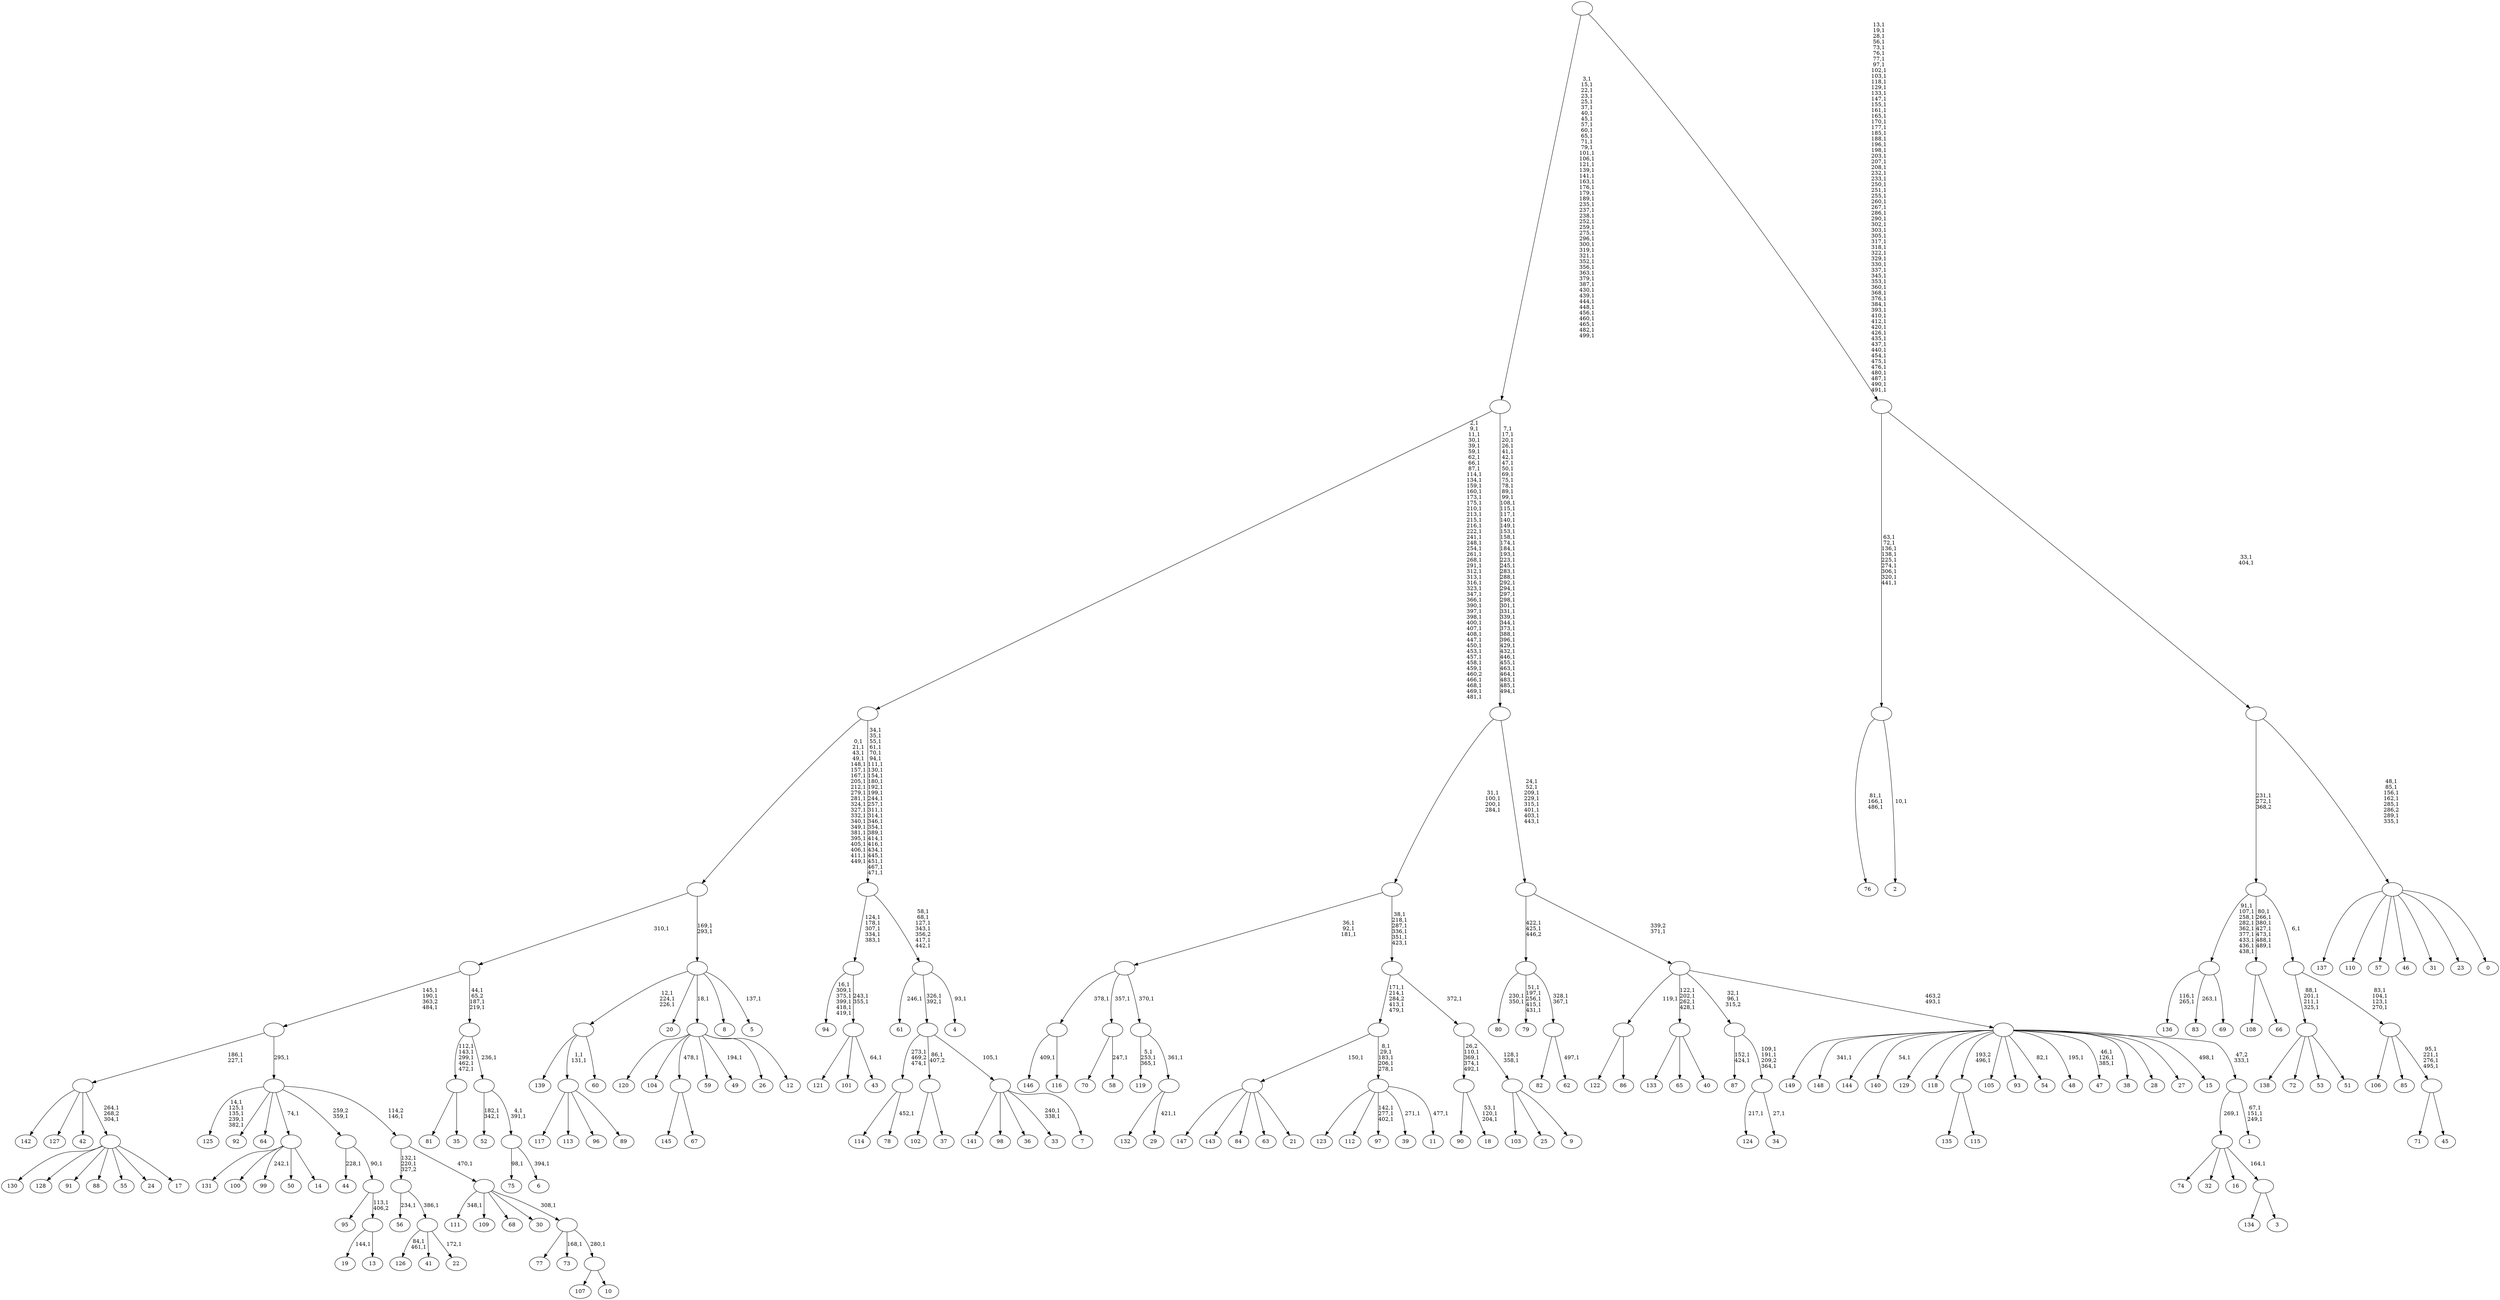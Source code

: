 digraph T {
	650 [label="149"]
	649 [label="148"]
	647 [label="147"]
	646 [label="146"]
	644 [label="145"]
	643 [label="144"]
	642 [label="143"]
	641 [label="142"]
	640 [label="141"]
	639 [label="140"]
	637 [label="139"]
	636 [label="138"]
	635 [label="137"]
	634 [label="136"]
	631 [label="135"]
	630 [label="134"]
	629 [label="133"]
	628 [label="132"]
	627 [label="131"]
	626 [label="130"]
	625 [label="129"]
	624 [label="128"]
	623 [label="127"]
	622 [label="126"]
	619 [label="125"]
	613 [label="124"]
	611 [label="123"]
	610 [label="122"]
	609 [label="121"]
	608 [label="120"]
	607 [label="119"]
	603 [label="118"]
	602 [label="117"]
	601 [label="116"]
	600 [label=""]
	599 [label="115"]
	598 [label=""]
	597 [label="114"]
	596 [label="113"]
	595 [label="112"]
	594 [label="111"]
	592 [label="110"]
	591 [label="109"]
	590 [label="108"]
	589 [label="107"]
	588 [label="106"]
	587 [label="105"]
	586 [label="104"]
	585 [label="103"]
	584 [label="102"]
	583 [label="101"]
	582 [label="100"]
	581 [label="99"]
	579 [label="98"]
	578 [label="97"]
	574 [label="96"]
	573 [label="95"]
	572 [label="94"]
	565 [label="93"]
	564 [label="92"]
	563 [label="91"]
	562 [label="90"]
	561 [label="89"]
	560 [label=""]
	558 [label="88"]
	557 [label="87"]
	554 [label="86"]
	553 [label=""]
	552 [label="85"]
	551 [label="84"]
	550 [label="83"]
	548 [label="82"]
	547 [label="81"]
	546 [label="80"]
	543 [label="79"]
	537 [label="78"]
	535 [label=""]
	533 [label="77"]
	532 [label="76"]
	528 [label="75"]
	526 [label="74"]
	525 [label="73"]
	523 [label="72"]
	522 [label="71"]
	521 [label="70"]
	520 [label="69"]
	519 [label=""]
	510 [label="68"]
	509 [label="67"]
	508 [label=""]
	507 [label="66"]
	506 [label=""]
	499 [label="65"]
	498 [label="64"]
	497 [label="63"]
	496 [label="62"]
	494 [label=""]
	492 [label=""]
	490 [label="61"]
	488 [label="60"]
	487 [label=""]
	484 [label="59"]
	483 [label="58"]
	481 [label=""]
	480 [label="57"]
	479 [label="56"]
	477 [label="55"]
	476 [label="54"]
	474 [label="53"]
	473 [label="52"]
	470 [label="51"]
	469 [label=""]
	465 [label="50"]
	464 [label="49"]
	462 [label="48"]
	460 [label="47"]
	456 [label="46"]
	455 [label="45"]
	454 [label=""]
	450 [label=""]
	446 [label=""]
	445 [label=""]
	443 [label="44"]
	441 [label="43"]
	439 [label=""]
	437 [label=""]
	432 [label="42"]
	431 [label="41"]
	430 [label="40"]
	429 [label=""]
	425 [label="39"]
	423 [label="38"]
	422 [label="37"]
	421 [label=""]
	420 [label="36"]
	419 [label="35"]
	418 [label=""]
	413 [label="34"]
	411 [label=""]
	408 [label=""]
	406 [label="33"]
	403 [label="32"]
	402 [label="31"]
	401 [label="30"]
	400 [label="29"]
	398 [label=""]
	397 [label=""]
	396 [label=""]
	393 [label="28"]
	392 [label="27"]
	391 [label="26"]
	390 [label="25"]
	389 [label="24"]
	388 [label="23"]
	387 [label="22"]
	385 [label=""]
	384 [label=""]
	382 [label="21"]
	381 [label=""]
	380 [label="20"]
	379 [label="19"]
	377 [label="18"]
	373 [label=""]
	369 [label="17"]
	368 [label=""]
	366 [label=""]
	364 [label="16"]
	363 [label="15"]
	361 [label="14"]
	360 [label=""]
	359 [label="13"]
	358 [label=""]
	357 [label=""]
	356 [label=""]
	355 [label="12"]
	354 [label=""]
	353 [label="11"]
	351 [label=""]
	346 [label=""]
	342 [label="10"]
	341 [label=""]
	340 [label=""]
	339 [label=""]
	338 [label=""]
	337 [label=""]
	336 [label=""]
	333 [label="9"]
	332 [label=""]
	330 [label=""]
	329 [label=""]
	323 [label=""]
	319 [label="8"]
	318 [label="7"]
	317 [label=""]
	316 [label=""]
	314 [label="6"]
	312 [label=""]
	310 [label=""]
	309 [label=""]
	306 [label=""]
	305 [label="5"]
	303 [label=""]
	301 [label=""]
	279 [label="4"]
	277 [label=""]
	271 [label=""]
	245 [label=""]
	197 [label="3"]
	196 [label=""]
	195 [label=""]
	194 [label="2"]
	192 [label=""]
	183 [label="1"]
	179 [label=""]
	178 [label=""]
	177 [label=""]
	176 [label=""]
	168 [label=""]
	121 [label=""]
	75 [label="0"]
	74 [label=""]
	67 [label=""]
	65 [label=""]
	0 [label=""]
	600 -> 646 [label="409,1"]
	600 -> 601 [label=""]
	598 -> 631 [label=""]
	598 -> 599 [label=""]
	560 -> 602 [label=""]
	560 -> 596 [label=""]
	560 -> 574 [label=""]
	560 -> 561 [label=""]
	553 -> 610 [label=""]
	553 -> 554 [label=""]
	535 -> 537 [label="452,1"]
	535 -> 597 [label=""]
	519 -> 550 [label="263,1"]
	519 -> 634 [label="116,1\n265,1"]
	519 -> 520 [label=""]
	508 -> 644 [label=""]
	508 -> 509 [label=""]
	506 -> 590 [label=""]
	506 -> 507 [label=""]
	494 -> 496 [label="497,1"]
	494 -> 548 [label=""]
	492 -> 494 [label="328,1\n367,1"]
	492 -> 543 [label="51,1\n197,1\n256,1\n415,1\n431,1"]
	492 -> 546 [label="230,1\n350,1"]
	487 -> 560 [label="1,1\n131,1"]
	487 -> 637 [label=""]
	487 -> 488 [label=""]
	481 -> 483 [label="247,1"]
	481 -> 521 [label=""]
	469 -> 636 [label=""]
	469 -> 523 [label=""]
	469 -> 474 [label=""]
	469 -> 470 [label=""]
	454 -> 522 [label=""]
	454 -> 455 [label=""]
	450 -> 454 [label="95,1\n221,1\n276,1\n495,1"]
	450 -> 588 [label=""]
	450 -> 552 [label=""]
	446 -> 450 [label="83,1\n104,1\n123,1\n270,1"]
	446 -> 469 [label="88,1\n201,1\n211,1\n325,1"]
	445 -> 506 [label="80,1\n266,1\n380,1\n427,1\n473,1\n488,1\n489,1"]
	445 -> 519 [label="91,1\n107,1\n258,1\n282,1\n362,1\n377,1\n433,1\n436,1\n438,1"]
	445 -> 446 [label="6,1"]
	439 -> 441 [label="64,1"]
	439 -> 609 [label=""]
	439 -> 583 [label=""]
	437 -> 439 [label="243,1\n355,1"]
	437 -> 572 [label="16,1\n309,1\n375,1\n399,1\n418,1\n419,1"]
	429 -> 629 [label=""]
	429 -> 499 [label=""]
	429 -> 430 [label=""]
	421 -> 584 [label=""]
	421 -> 422 [label=""]
	418 -> 547 [label=""]
	418 -> 419 [label=""]
	411 -> 413 [label="27,1"]
	411 -> 613 [label="217,1"]
	408 -> 411 [label="109,1\n191,1\n209,2\n364,1"]
	408 -> 557 [label="152,1\n424,1"]
	398 -> 400 [label="421,1"]
	398 -> 628 [label=""]
	397 -> 607 [label="5,1\n253,1\n365,1"]
	397 -> 398 [label="361,1"]
	396 -> 600 [label="378,1"]
	396 -> 481 [label="357,1"]
	396 -> 397 [label="370,1"]
	385 -> 387 [label="172,1"]
	385 -> 622 [label="84,1\n461,1"]
	385 -> 431 [label=""]
	384 -> 479 [label="234,1"]
	384 -> 385 [label="386,1"]
	381 -> 647 [label=""]
	381 -> 642 [label=""]
	381 -> 551 [label=""]
	381 -> 497 [label=""]
	381 -> 382 [label=""]
	373 -> 377 [label="53,1\n120,1\n204,1"]
	373 -> 562 [label=""]
	368 -> 626 [label=""]
	368 -> 624 [label=""]
	368 -> 563 [label=""]
	368 -> 558 [label=""]
	368 -> 477 [label=""]
	368 -> 389 [label=""]
	368 -> 369 [label=""]
	366 -> 368 [label="264,1\n268,2\n304,1"]
	366 -> 641 [label=""]
	366 -> 623 [label=""]
	366 -> 432 [label=""]
	360 -> 581 [label="242,1"]
	360 -> 627 [label=""]
	360 -> 582 [label=""]
	360 -> 465 [label=""]
	360 -> 361 [label=""]
	358 -> 379 [label="144,1"]
	358 -> 359 [label=""]
	357 -> 573 [label=""]
	357 -> 358 [label="113,1\n406,2"]
	356 -> 443 [label="228,1"]
	356 -> 357 [label="90,1"]
	354 -> 464 [label="194,1"]
	354 -> 608 [label=""]
	354 -> 586 [label=""]
	354 -> 508 [label="478,1"]
	354 -> 484 [label=""]
	354 -> 391 [label=""]
	354 -> 355 [label=""]
	351 -> 353 [label="477,1"]
	351 -> 425 [label="271,1"]
	351 -> 578 [label="142,1\n277,1\n402,1"]
	351 -> 611 [label=""]
	351 -> 595 [label=""]
	346 -> 351 [label="8,1\n29,1\n183,1\n206,1\n278,1"]
	346 -> 381 [label="150,1"]
	341 -> 589 [label=""]
	341 -> 342 [label=""]
	340 -> 525 [label="168,1"]
	340 -> 533 [label=""]
	340 -> 341 [label="280,1"]
	339 -> 594 [label="348,1"]
	339 -> 591 [label=""]
	339 -> 510 [label=""]
	339 -> 401 [label=""]
	339 -> 340 [label="308,1"]
	338 -> 384 [label="132,1\n220,1\n327,2"]
	338 -> 339 [label="470,1"]
	337 -> 619 [label="14,1\n125,1\n135,1\n239,1\n382,1"]
	337 -> 564 [label=""]
	337 -> 498 [label=""]
	337 -> 360 [label="74,1"]
	337 -> 356 [label="259,2\n359,1"]
	337 -> 338 [label="114,2\n146,1"]
	336 -> 366 [label="186,1\n227,1"]
	336 -> 337 [label="295,1"]
	332 -> 585 [label=""]
	332 -> 390 [label=""]
	332 -> 333 [label=""]
	330 -> 332 [label="128,1\n358,1"]
	330 -> 373 [label="26,2\n110,1\n369,1\n374,1\n492,1"]
	329 -> 346 [label="171,1\n214,1\n284,2\n413,1\n479,1"]
	329 -> 330 [label="372,1"]
	323 -> 329 [label="38,1\n218,1\n287,1\n336,1\n351,1\n423,1"]
	323 -> 396 [label="36,1\n92,1\n181,1"]
	317 -> 406 [label="240,1\n338,1"]
	317 -> 640 [label=""]
	317 -> 579 [label=""]
	317 -> 420 [label=""]
	317 -> 318 [label=""]
	316 -> 535 [label="273,1\n469,2\n474,1"]
	316 -> 421 [label="86,1\n407,2"]
	316 -> 317 [label="105,1"]
	312 -> 314 [label="394,1"]
	312 -> 528 [label="98,1"]
	310 -> 312 [label="4,1\n391,1"]
	310 -> 473 [label="182,1\n342,1"]
	309 -> 418 [label="112,1\n143,1\n299,1\n462,1\n472,1"]
	309 -> 310 [label="236,1"]
	306 -> 309 [label="44,1\n65,2\n187,1\n219,1"]
	306 -> 336 [label="145,1\n190,1\n363,2\n484,1"]
	303 -> 305 [label="137,1"]
	303 -> 487 [label="12,1\n224,1\n226,1"]
	303 -> 380 [label=""]
	303 -> 354 [label="18,1"]
	303 -> 319 [label=""]
	301 -> 303 [label="169,1\n293,1"]
	301 -> 306 [label="310,1"]
	277 -> 279 [label="93,1"]
	277 -> 316 [label="326,1\n392,1"]
	277 -> 490 [label="246,1"]
	271 -> 277 [label="58,1\n68,1\n127,1\n343,1\n356,2\n417,1\n442,1"]
	271 -> 437 [label="124,1\n178,1\n307,1\n334,1\n383,1"]
	245 -> 271 [label="34,1\n35,1\n55,1\n61,1\n70,1\n94,1\n111,1\n130,1\n154,1\n180,1\n192,1\n199,1\n244,1\n257,1\n311,1\n314,1\n346,1\n354,1\n389,1\n414,1\n416,1\n434,1\n445,1\n451,1\n467,1\n471,1"]
	245 -> 301 [label="0,1\n21,1\n43,1\n49,1\n148,1\n157,1\n167,1\n205,1\n212,1\n279,1\n281,1\n324,1\n327,1\n332,1\n340,1\n349,1\n381,1\n395,1\n405,1\n406,1\n411,1\n449,1"]
	196 -> 630 [label=""]
	196 -> 197 [label=""]
	195 -> 526 [label=""]
	195 -> 403 [label=""]
	195 -> 364 [label=""]
	195 -> 196 [label="164,1"]
	192 -> 194 [label="10,1"]
	192 -> 532 [label="81,1\n166,1\n486,1"]
	179 -> 183 [label="67,1\n151,1\n249,1"]
	179 -> 195 [label="269,1"]
	178 -> 363 [label="498,1"]
	178 -> 460 [label="46,1\n126,1\n385,1"]
	178 -> 462 [label="195,1"]
	178 -> 476 [label="82,1"]
	178 -> 639 [label="54,1"]
	178 -> 649 [label="341,1"]
	178 -> 650 [label=""]
	178 -> 643 [label=""]
	178 -> 625 [label=""]
	178 -> 603 [label=""]
	178 -> 598 [label="193,2\n496,1"]
	178 -> 587 [label=""]
	178 -> 565 [label=""]
	178 -> 423 [label=""]
	178 -> 393 [label=""]
	178 -> 392 [label=""]
	178 -> 179 [label="47,2\n333,1"]
	177 -> 408 [label="32,1\n96,1\n315,2"]
	177 -> 429 [label="122,1\n202,1\n262,1\n428,1"]
	177 -> 553 [label="119,1"]
	177 -> 178 [label="463,2\n493,1"]
	176 -> 492 [label="422,1\n425,1\n446,2"]
	176 -> 177 [label="339,2\n371,1"]
	168 -> 176 [label="24,1\n52,1\n209,1\n229,1\n315,1\n401,1\n403,1\n443,1"]
	168 -> 323 [label="31,1\n100,1\n200,1\n284,1"]
	121 -> 168 [label="7,1\n17,1\n20,1\n26,1\n41,1\n42,1\n47,1\n50,1\n69,1\n75,1\n78,1\n89,1\n99,1\n108,1\n115,1\n117,1\n140,1\n149,1\n153,1\n158,1\n174,1\n184,1\n193,1\n223,1\n245,1\n283,1\n288,1\n292,1\n294,1\n297,1\n298,1\n301,1\n331,1\n339,1\n344,1\n373,1\n388,1\n396,1\n429,1\n432,1\n446,1\n455,1\n463,1\n464,1\n483,1\n485,1\n494,1"]
	121 -> 245 [label="2,1\n9,1\n11,1\n30,1\n39,1\n59,1\n62,1\n66,1\n87,1\n114,1\n134,1\n159,1\n160,1\n173,1\n175,1\n210,1\n213,1\n215,1\n216,1\n222,1\n241,1\n248,1\n254,1\n261,1\n268,1\n291,1\n312,1\n313,1\n316,1\n323,1\n347,1\n366,1\n390,1\n397,1\n398,1\n400,1\n407,1\n408,1\n447,1\n450,1\n453,1\n457,1\n458,1\n459,1\n460,2\n466,1\n468,1\n469,1\n481,1"]
	74 -> 635 [label=""]
	74 -> 592 [label=""]
	74 -> 480 [label=""]
	74 -> 456 [label=""]
	74 -> 402 [label=""]
	74 -> 388 [label=""]
	74 -> 75 [label=""]
	67 -> 74 [label="48,1\n85,1\n156,1\n162,1\n285,1\n286,2\n289,1\n335,1"]
	67 -> 445 [label="231,1\n272,1\n368,2"]
	65 -> 67 [label="33,1\n404,1"]
	65 -> 192 [label="63,1\n72,1\n136,1\n138,1\n225,1\n274,1\n306,1\n320,1\n441,1"]
	0 -> 65 [label="13,1\n19,1\n28,1\n56,1\n73,1\n76,1\n77,1\n97,1\n102,1\n103,1\n118,1\n129,1\n133,1\n147,1\n155,1\n161,1\n165,1\n170,1\n177,1\n185,1\n188,1\n196,1\n198,1\n203,1\n207,1\n208,1\n232,1\n233,1\n250,1\n251,1\n255,1\n260,1\n267,1\n286,1\n290,1\n302,1\n303,1\n305,1\n317,1\n318,1\n322,1\n329,1\n330,1\n337,1\n345,1\n353,1\n360,1\n368,1\n376,1\n384,1\n393,1\n410,1\n412,1\n420,1\n426,1\n435,1\n437,1\n440,1\n454,1\n475,1\n476,1\n480,1\n487,1\n490,1\n491,1"]
	0 -> 121 [label="3,1\n15,1\n22,1\n23,1\n25,1\n37,1\n40,1\n45,1\n57,1\n60,1\n65,1\n71,1\n79,1\n101,1\n106,1\n121,1\n139,1\n141,1\n163,1\n176,1\n179,1\n189,1\n235,1\n237,1\n238,1\n252,1\n259,1\n275,1\n296,1\n300,1\n319,1\n321,1\n352,1\n356,1\n363,1\n379,1\n387,1\n430,1\n439,1\n444,1\n448,1\n456,1\n460,1\n465,1\n482,1\n499,1"]
}
